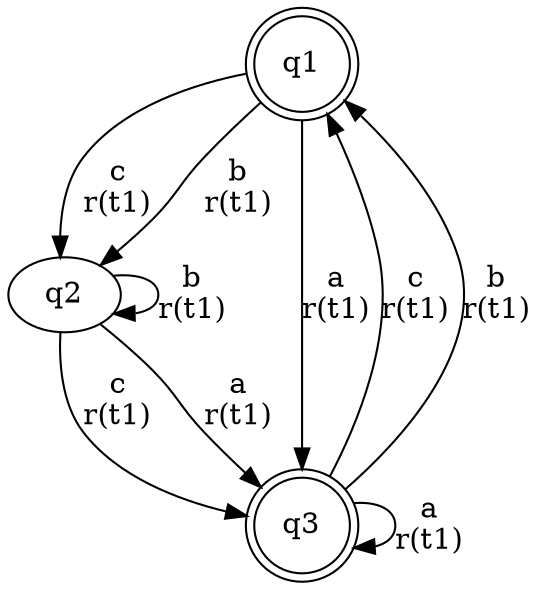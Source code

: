 digraph "tests_1/test26/solution301/solution" {
	q1[label=q1 shape=doublecircle]
	q2[label=q2]
	q3[label=q3 shape=doublecircle]
	q1 -> q2[label="c\nr(t1)\n"]
	q2 -> q3[label="c\nr(t1)\n"]
	q3 -> q1[label="c\nr(t1)\n"]
	q3 -> q3[label="a\nr(t1)\n"]
	q3 -> q1[label="b\nr(t1)\n"]
	q2 -> q2[label="b\nr(t1)\n"]
	q2 -> q3[label="a\nr(t1)\n"]
	q1 -> q2[label="b\nr(t1)\n"]
	q1 -> q3[label="a\nr(t1)\n"]
}
